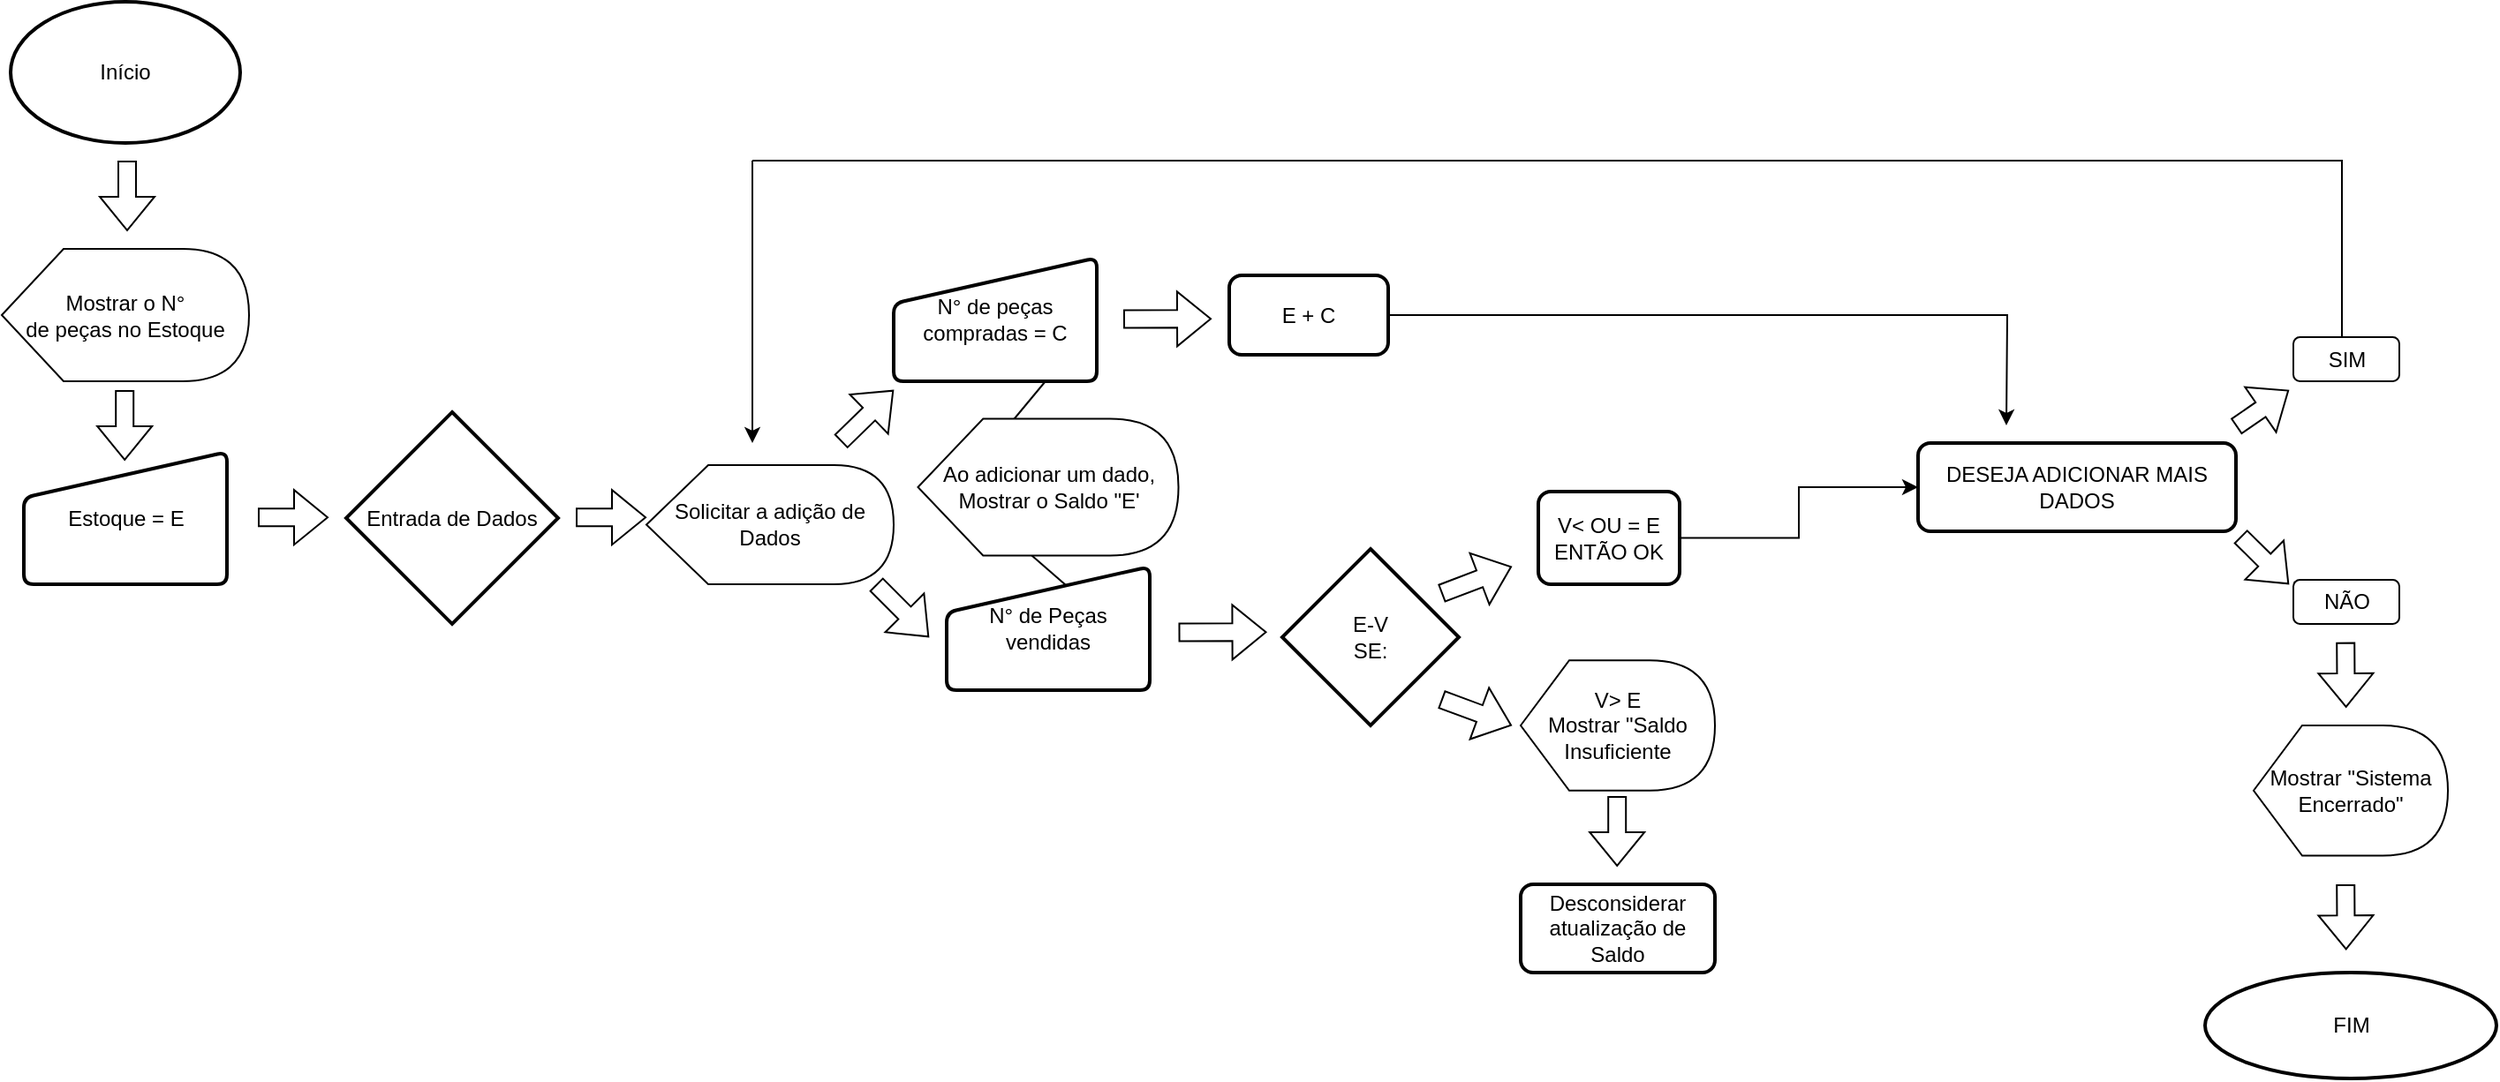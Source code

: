 <mxfile version="22.0.8" type="github">
  <diagram id="zAwM45DpHathXPrW85D2" name="Página-1">
    <mxGraphModel dx="1665" dy="598" grid="1" gridSize="10" guides="1" tooltips="1" connect="1" arrows="1" fold="1" page="1" pageScale="1" pageWidth="980" pageHeight="690" math="0" shadow="0">
      <root>
        <mxCell id="0" />
        <mxCell id="1" parent="0" />
        <mxCell id="URq3C6O7KlHp4ZyZ8w96-13" value="" style="shape=flexArrow;endArrow=classic;html=1;rounded=0;" parent="1" edge="1">
          <mxGeometry width="50" height="50" relative="1" as="geometry">
            <mxPoint x="180" y="332.1" as="sourcePoint" />
            <mxPoint x="220" y="332.1" as="targetPoint" />
          </mxGeometry>
        </mxCell>
        <mxCell id="URq3C6O7KlHp4ZyZ8w96-16" value="" style="shape=flexArrow;endArrow=classic;html=1;rounded=0;" parent="1" edge="1">
          <mxGeometry width="50" height="50" relative="1" as="geometry">
            <mxPoint x="360" y="332.1" as="sourcePoint" />
            <mxPoint x="400" y="332.1" as="targetPoint" />
          </mxGeometry>
        </mxCell>
        <mxCell id="nw8zfE0IweU4Bdvtm1-o-6" style="edgeStyle=orthogonalEdgeStyle;rounded=0;orthogonalLoop=1;jettySize=auto;html=1;exitX=1;exitY=0.5;exitDx=0;exitDy=0;" edge="1" parent="1" source="URq3C6O7KlHp4ZyZ8w96-17">
          <mxGeometry relative="1" as="geometry">
            <mxPoint x="1170" y="280" as="targetPoint" />
          </mxGeometry>
        </mxCell>
        <mxCell id="URq3C6O7KlHp4ZyZ8w96-17" value="E + C" style="rounded=1;whiteSpace=wrap;html=1;absoluteArcSize=1;arcSize=14;strokeWidth=2;" parent="1" vertex="1">
          <mxGeometry x="730" y="195" width="90" height="45" as="geometry" />
        </mxCell>
        <mxCell id="URq3C6O7KlHp4ZyZ8w96-18" value="" style="endArrow=none;html=1;rounded=0;exitX=1;exitY=0.5;exitDx=0;exitDy=0;entryX=0.092;entryY=0;entryDx=0;entryDy=0;entryPerimeter=0;" parent="1" edge="1" source="1x2nDWAGcZtVaxNC59Dj-2">
          <mxGeometry width="50" height="50" relative="1" as="geometry">
            <mxPoint x="630" y="225" as="sourcePoint" />
            <mxPoint x="601.04" y="285" as="targetPoint" />
          </mxGeometry>
        </mxCell>
        <mxCell id="nw8zfE0IweU4Bdvtm1-o-7" style="edgeStyle=orthogonalEdgeStyle;rounded=0;orthogonalLoop=1;jettySize=auto;html=1;exitX=1;exitY=0.5;exitDx=0;exitDy=0;" edge="1" parent="1" source="URq3C6O7KlHp4ZyZ8w96-20" target="nw8zfE0IweU4Bdvtm1-o-4">
          <mxGeometry relative="1" as="geometry" />
        </mxCell>
        <mxCell id="URq3C6O7KlHp4ZyZ8w96-20" value="&lt;div&gt;V&amp;lt; OU = E &lt;br&gt;&lt;/div&gt;&lt;div&gt;ENTÃO OK&lt;br&gt;&lt;/div&gt;" style="rounded=1;whiteSpace=wrap;html=1;absoluteArcSize=1;arcSize=14;strokeWidth=2;" parent="1" vertex="1">
          <mxGeometry x="905" y="317.5" width="80" height="52.5" as="geometry" />
        </mxCell>
        <mxCell id="URq3C6O7KlHp4ZyZ8w96-26" value="Desconsiderar atualização de Saldo" style="rounded=1;whiteSpace=wrap;html=1;absoluteArcSize=1;arcSize=14;strokeWidth=2;" parent="1" vertex="1">
          <mxGeometry x="895" y="540" width="110" height="50" as="geometry" />
        </mxCell>
        <mxCell id="URq3C6O7KlHp4ZyZ8w96-31" value="" style="endArrow=none;html=1;rounded=0;entryX=1;entryY=0.5;entryDx=0;entryDy=0;exitX=0.142;exitY=0.983;exitDx=0;exitDy=0;exitPerimeter=0;" parent="1" edge="1">
          <mxGeometry width="50" height="50" relative="1" as="geometry">
            <mxPoint x="607.04" y="343.98" as="sourcePoint" />
            <mxPoint x="680" y="407.5" as="targetPoint" />
          </mxGeometry>
        </mxCell>
        <mxCell id="nw8zfE0IweU4Bdvtm1-o-4" value="DESEJA ADICIONAR MAIS DADOS" style="rounded=1;whiteSpace=wrap;html=1;absoluteArcSize=1;arcSize=14;strokeWidth=2;" vertex="1" parent="1">
          <mxGeometry x="1120" y="290" width="180" height="50" as="geometry" />
        </mxCell>
        <mxCell id="nw8zfE0IweU4Bdvtm1-o-11" value="SIM" style="rounded=1;whiteSpace=wrap;html=1;" vertex="1" parent="1">
          <mxGeometry x="1332.5" y="230" width="60" height="25" as="geometry" />
        </mxCell>
        <mxCell id="nw8zfE0IweU4Bdvtm1-o-17" value="FIM" style="ellipse;whiteSpace=wrap;html=1;rounded=1;arcSize=14;strokeWidth=2;" vertex="1" parent="1">
          <mxGeometry x="1282.5" y="590" width="165" height="60" as="geometry" />
        </mxCell>
        <mxCell id="nw8zfE0IweU4Bdvtm1-o-20" value="" style="shape=partialRectangle;whiteSpace=wrap;html=1;top=0;left=0;fillColor=none;rotation=-90;" vertex="1" parent="1">
          <mxGeometry x="1280" y="150" width="100" height="60" as="geometry" />
        </mxCell>
        <mxCell id="nw8zfE0IweU4Bdvtm1-o-23" value="" style="endArrow=none;html=1;rounded=0;" edge="1" parent="1">
          <mxGeometry width="50" height="50" relative="1" as="geometry">
            <mxPoint x="460" y="130" as="sourcePoint" />
            <mxPoint x="1300" y="130" as="targetPoint" />
          </mxGeometry>
        </mxCell>
        <mxCell id="nw8zfE0IweU4Bdvtm1-o-24" value="" style="endArrow=classic;html=1;rounded=0;" edge="1" parent="1">
          <mxGeometry width="50" height="50" relative="1" as="geometry">
            <mxPoint x="460" y="130" as="sourcePoint" />
            <mxPoint x="460" y="290" as="targetPoint" />
          </mxGeometry>
        </mxCell>
        <mxCell id="dijSrvxacsLSLiNsPIf2-5" value="Início" style="strokeWidth=2;html=1;shape=mxgraph.flowchart.start_2;whiteSpace=wrap;" vertex="1" parent="1">
          <mxGeometry x="40" y="40" width="130" height="80" as="geometry" />
        </mxCell>
        <mxCell id="dijSrvxacsLSLiNsPIf2-7" value="" style="shape=flexArrow;endArrow=classic;html=1;rounded=0;" edge="1" parent="1">
          <mxGeometry width="50" height="50" relative="1" as="geometry">
            <mxPoint x="106" y="130" as="sourcePoint" />
            <mxPoint x="106" y="170" as="targetPoint" />
          </mxGeometry>
        </mxCell>
        <mxCell id="6D9CzAvD1WX5cZGd-jI6-1" value="Mostrar o N° &lt;br&gt;de peças no Estoque" style="shape=display;whiteSpace=wrap;html=1;" vertex="1" parent="1">
          <mxGeometry x="35" y="180" width="140" height="75" as="geometry" />
        </mxCell>
        <mxCell id="SXfANWnVWO6RLLjHBBKh-1" value="Estoque = E" style="html=1;strokeWidth=2;shape=manualInput;whiteSpace=wrap;rounded=1;size=26;arcSize=11;" vertex="1" parent="1">
          <mxGeometry x="47.5" y="295" width="115" height="75" as="geometry" />
        </mxCell>
        <mxCell id="SXfANWnVWO6RLLjHBBKh-2" value="" style="shape=flexArrow;endArrow=classic;html=1;rounded=0;" edge="1" parent="1">
          <mxGeometry width="50" height="50" relative="1" as="geometry">
            <mxPoint x="104.6" y="260" as="sourcePoint" />
            <mxPoint x="104.6" y="300" as="targetPoint" />
          </mxGeometry>
        </mxCell>
        <mxCell id="9paZCEfjC2MaXkOwci7P-1" value="Entrada de Dados" style="strokeWidth=2;html=1;shape=mxgraph.flowchart.decision;whiteSpace=wrap;" vertex="1" parent="1">
          <mxGeometry x="230" y="272.5" width="120" height="120" as="geometry" />
        </mxCell>
        <mxCell id="9paZCEfjC2MaXkOwci7P-2" value="Solicitar a adição de Dados" style="shape=display;whiteSpace=wrap;html=1;" vertex="1" parent="1">
          <mxGeometry x="400" y="302.5" width="140" height="67.5" as="geometry" />
        </mxCell>
        <mxCell id="9paZCEfjC2MaXkOwci7P-3" value="" style="shape=flexArrow;endArrow=classic;html=1;rounded=0;" edge="1" parent="1">
          <mxGeometry width="50" height="50" relative="1" as="geometry">
            <mxPoint x="510" y="289.2" as="sourcePoint" />
            <mxPoint x="540" y="260" as="targetPoint" />
          </mxGeometry>
        </mxCell>
        <mxCell id="9paZCEfjC2MaXkOwci7P-4" value="" style="shape=flexArrow;endArrow=classic;html=1;rounded=0;" edge="1" parent="1">
          <mxGeometry width="50" height="50" relative="1" as="geometry">
            <mxPoint x="530" y="370" as="sourcePoint" />
            <mxPoint x="560" y="400" as="targetPoint" />
          </mxGeometry>
        </mxCell>
        <mxCell id="1x2nDWAGcZtVaxNC59Dj-2" value="N° de peças compradas = C" style="html=1;strokeWidth=2;shape=manualInput;whiteSpace=wrap;rounded=1;size=26;arcSize=11;" vertex="1" parent="1">
          <mxGeometry x="540" y="185" width="115" height="70" as="geometry" />
        </mxCell>
        <mxCell id="1x2nDWAGcZtVaxNC59Dj-4" value="N° de Peças vendidas" style="html=1;strokeWidth=2;shape=manualInput;whiteSpace=wrap;rounded=1;size=26;arcSize=11;" vertex="1" parent="1">
          <mxGeometry x="570" y="360" width="115" height="70" as="geometry" />
        </mxCell>
        <mxCell id="1x2nDWAGcZtVaxNC59Dj-5" value="" style="shape=flexArrow;endArrow=classic;html=1;rounded=0;" edge="1" parent="1">
          <mxGeometry width="50" height="50" relative="1" as="geometry">
            <mxPoint x="670" y="219.8" as="sourcePoint" />
            <mxPoint x="720" y="219.6" as="targetPoint" />
          </mxGeometry>
        </mxCell>
        <mxCell id="1x2nDWAGcZtVaxNC59Dj-6" value="" style="shape=flexArrow;endArrow=classic;html=1;rounded=0;" edge="1" parent="1">
          <mxGeometry width="50" height="50" relative="1" as="geometry">
            <mxPoint x="701.25" y="397.3" as="sourcePoint" />
            <mxPoint x="751.25" y="397.1" as="targetPoint" />
          </mxGeometry>
        </mxCell>
        <mxCell id="1x2nDWAGcZtVaxNC59Dj-7" value="Ao adicionar um dado, Mostrar o Saldo &quot;E&#39;" style="shape=display;whiteSpace=wrap;html=1;" vertex="1" parent="1">
          <mxGeometry x="553.75" y="276.25" width="147.5" height="77.5" as="geometry" />
        </mxCell>
        <mxCell id="1x2nDWAGcZtVaxNC59Dj-8" value="E-V&lt;br&gt;SE:" style="strokeWidth=2;html=1;shape=mxgraph.flowchart.decision;whiteSpace=wrap;" vertex="1" parent="1">
          <mxGeometry x="760" y="350" width="100" height="100" as="geometry" />
        </mxCell>
        <mxCell id="1x2nDWAGcZtVaxNC59Dj-10" value="" style="shape=flexArrow;endArrow=classic;html=1;rounded=0;" edge="1" parent="1">
          <mxGeometry width="50" height="50" relative="1" as="geometry">
            <mxPoint x="850" y="375.2" as="sourcePoint" />
            <mxPoint x="890" y="360" as="targetPoint" />
          </mxGeometry>
        </mxCell>
        <mxCell id="1x2nDWAGcZtVaxNC59Dj-11" value="" style="shape=flexArrow;endArrow=classic;html=1;rounded=0;" edge="1" parent="1">
          <mxGeometry width="50" height="50" relative="1" as="geometry">
            <mxPoint x="850" y="435.2" as="sourcePoint" />
            <mxPoint x="890" y="450" as="targetPoint" />
          </mxGeometry>
        </mxCell>
        <mxCell id="1x2nDWAGcZtVaxNC59Dj-12" value="" style="shape=flexArrow;endArrow=classic;html=1;rounded=0;" edge="1" parent="1">
          <mxGeometry width="50" height="50" relative="1" as="geometry">
            <mxPoint x="949.6" y="490" as="sourcePoint" />
            <mxPoint x="949.6" y="530" as="targetPoint" />
          </mxGeometry>
        </mxCell>
        <mxCell id="1x2nDWAGcZtVaxNC59Dj-14" value="V&amp;gt; E&lt;br&gt;Mostrar &quot;Saldo Insuficiente" style="shape=display;whiteSpace=wrap;html=1;" vertex="1" parent="1">
          <mxGeometry x="895" y="413.13" width="110" height="73.75" as="geometry" />
        </mxCell>
        <mxCell id="1x2nDWAGcZtVaxNC59Dj-15" value="" style="shape=flexArrow;endArrow=classic;html=1;rounded=0;" edge="1" parent="1">
          <mxGeometry width="50" height="50" relative="1" as="geometry">
            <mxPoint x="1300" y="280.7" as="sourcePoint" />
            <mxPoint x="1330" y="260" as="targetPoint" />
          </mxGeometry>
        </mxCell>
        <mxCell id="1x2nDWAGcZtVaxNC59Dj-16" value="" style="shape=flexArrow;endArrow=classic;html=1;rounded=0;" edge="1" parent="1">
          <mxGeometry width="50" height="50" relative="1" as="geometry">
            <mxPoint x="1302.5" y="342.85" as="sourcePoint" />
            <mxPoint x="1330" y="370" as="targetPoint" />
          </mxGeometry>
        </mxCell>
        <mxCell id="1x2nDWAGcZtVaxNC59Dj-17" value="" style="endArrow=classic;html=1;rounded=0;" edge="1" parent="1" target="nw8zfE0IweU4Bdvtm1-o-12">
          <mxGeometry width="50" height="50" relative="1" as="geometry">
            <mxPoint x="1349.5" y="375" as="sourcePoint" />
            <mxPoint x="1349.5" y="422.5" as="targetPoint" />
          </mxGeometry>
        </mxCell>
        <mxCell id="nw8zfE0IweU4Bdvtm1-o-12" value="NÃO" style="rounded=1;whiteSpace=wrap;html=1;" vertex="1" parent="1">
          <mxGeometry x="1332.5" y="367.5" width="60" height="25" as="geometry" />
        </mxCell>
        <mxCell id="1x2nDWAGcZtVaxNC59Dj-18" value="" style="shape=flexArrow;endArrow=classic;html=1;rounded=0;" edge="1" parent="1">
          <mxGeometry width="50" height="50" relative="1" as="geometry">
            <mxPoint x="1362.1" y="402.85" as="sourcePoint" />
            <mxPoint x="1362.35" y="440" as="targetPoint" />
          </mxGeometry>
        </mxCell>
        <mxCell id="1x2nDWAGcZtVaxNC59Dj-20" value="" style="edgeStyle=orthogonalEdgeStyle;rounded=0;orthogonalLoop=1;jettySize=auto;html=1;" edge="1" parent="1" target="1x2nDWAGcZtVaxNC59Dj-19">
          <mxGeometry relative="1" as="geometry">
            <mxPoint x="1370" y="486.88" as="sourcePoint" />
            <mxPoint x="1363" y="530" as="targetPoint" />
          </mxGeometry>
        </mxCell>
        <mxCell id="1x2nDWAGcZtVaxNC59Dj-19" value="Mostrar &quot;Sistema Encerrado&quot;" style="shape=display;whiteSpace=wrap;html=1;" vertex="1" parent="1">
          <mxGeometry x="1310" y="450" width="110" height="73.75" as="geometry" />
        </mxCell>
        <mxCell id="1x2nDWAGcZtVaxNC59Dj-21" value="" style="shape=flexArrow;endArrow=classic;html=1;rounded=0;" edge="1" parent="1">
          <mxGeometry width="50" height="50" relative="1" as="geometry">
            <mxPoint x="1362.1" y="540" as="sourcePoint" />
            <mxPoint x="1362.35" y="577.15" as="targetPoint" />
          </mxGeometry>
        </mxCell>
      </root>
    </mxGraphModel>
  </diagram>
</mxfile>

